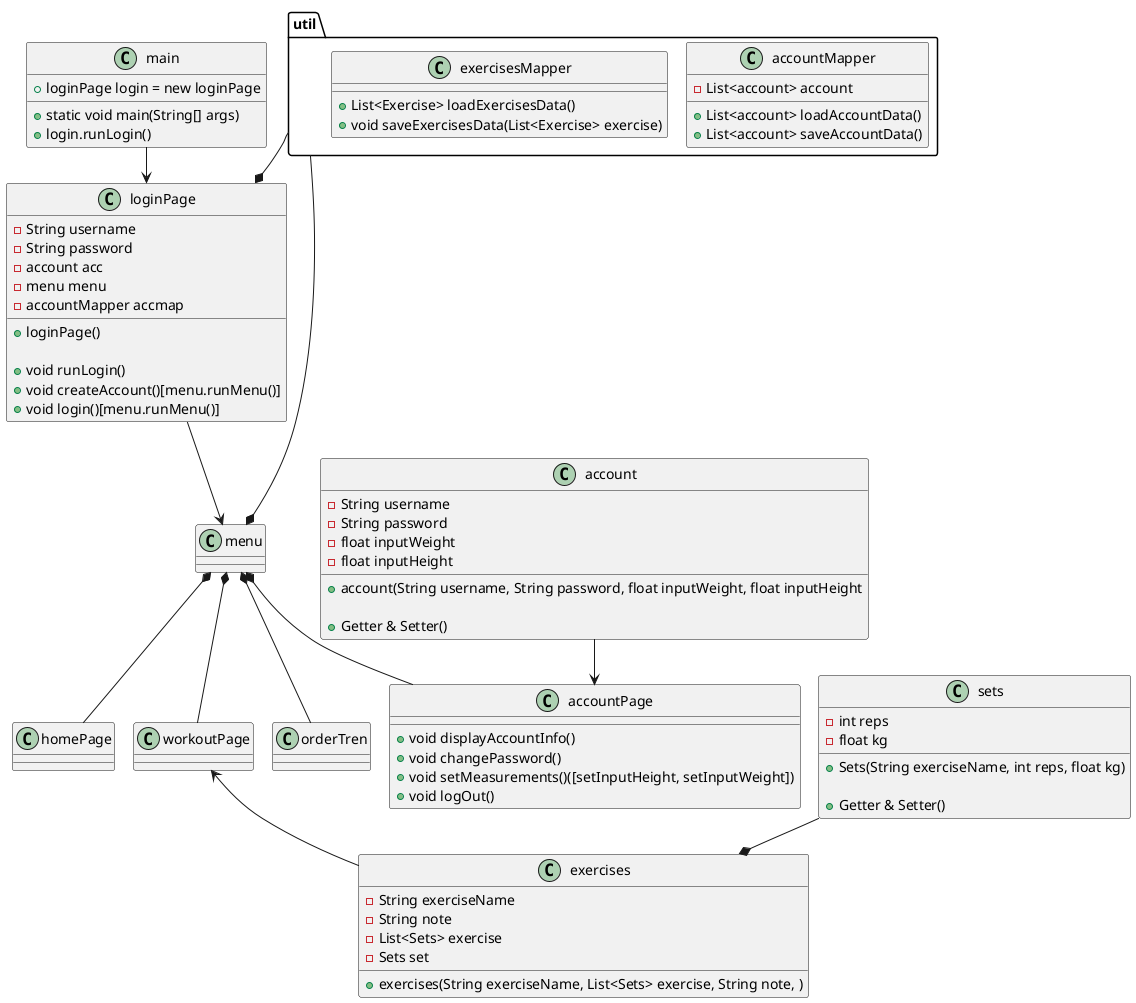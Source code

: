 @startuml
!pragma layout smetana

main --> loginPage
loginPage --> menu
menu *-- homePage
menu *-- workoutPage
menu *-- accountPage
menu *-- orderTren
account --> accountPage
workoutPage <-- exercises
"util" --* menu
"util" --* loginPage
sets --* exercises

class main {
+ static void main(String[] args)
+ loginPage login = new loginPage
+ login.runLogin()
}

class loginPage {
- String username
- String password
- account acc
- menu menu
- accountMapper accmap

' Constructor
+ loginPage()

' Metoder
+ void runLogin()
+ void createAccount()[menu.runMenu()]
+ void login()[menu.runMenu()]

}
class menu
class homePage
class workoutPage
class accountPage {

+ void displayAccountInfo()
+ void changePassword()
+ void setMeasurements()([setInputHeight, setInputWeight])
+ void logOut()

}
class orderTren
class exercises {
- String exerciseName
- String note
- List<Sets> exercise
- Sets set

+ exercises(String exerciseName, List<Sets> exercise, String note, )

}

class account {
- String username
- String password
- float inputWeight
- float inputHeight

+ account(String username, String password, float inputWeight, float inputHeight

+ Getter & Setter()

}
class sets {
- int reps
- float kg

+ Sets(String exerciseName, int reps, float kg)

+ Getter & Setter()
}

package "util" {
class accountMapper {
- List<account> account

+List<account> loadAccountData()
+List<account> saveAccountData()
}

class exercisesMapper {
+ List<Exercise> loadExercisesData()
+ void saveExercisesData(List<Exercise> exercise)
}
}
@enduml